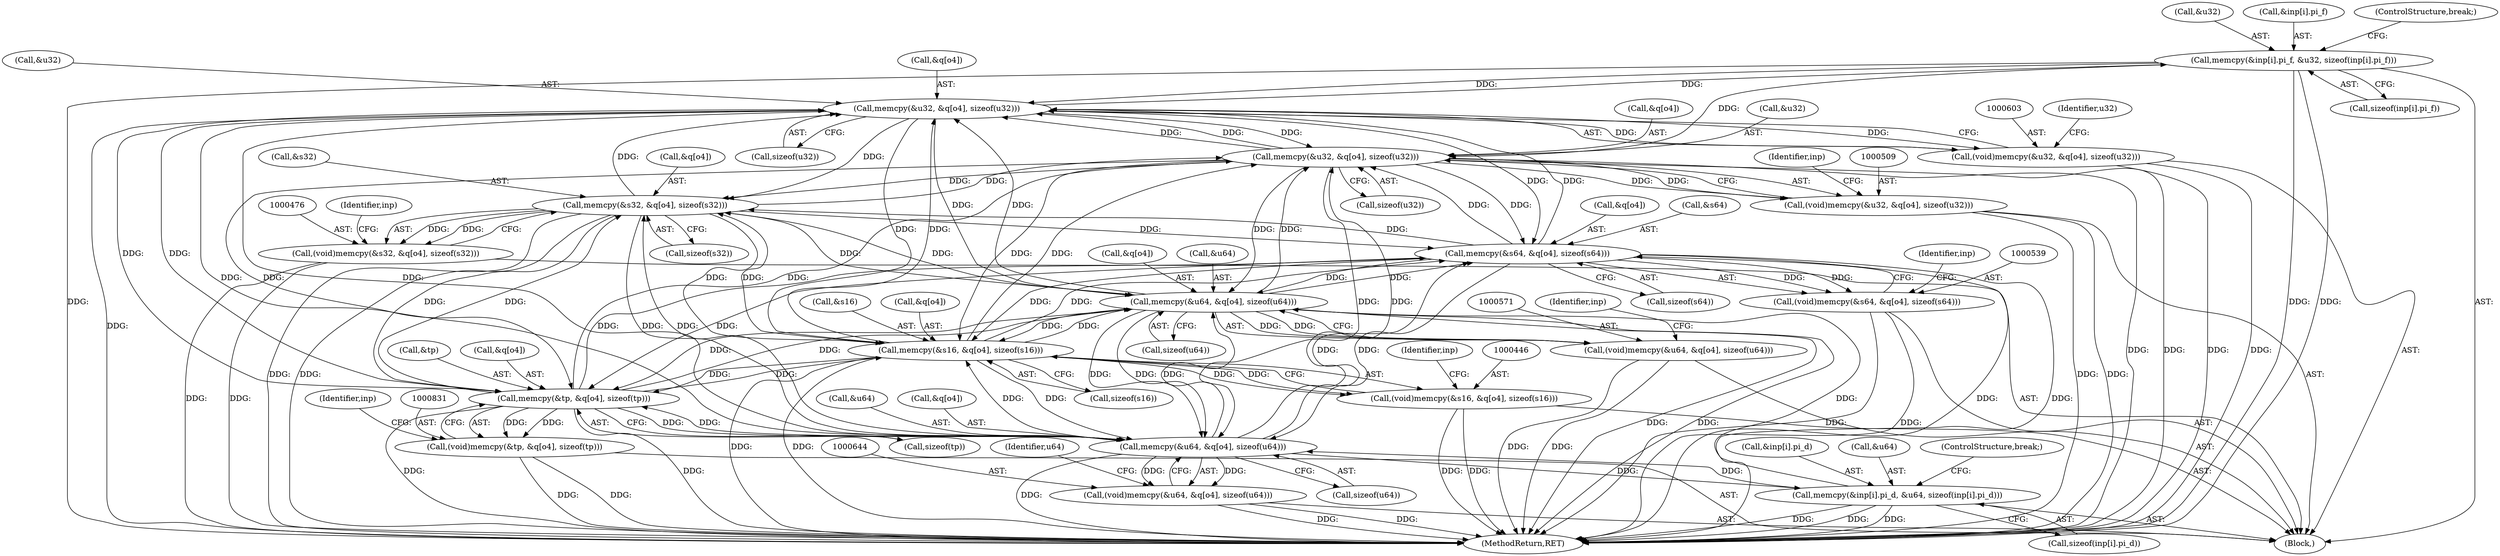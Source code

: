 digraph "0_php-src_0641e56be1af003aa02c7c6b0184466540637233@API" {
"1000617" [label="(Call,memcpy(&inp[i].pi_f, &u32, sizeof(inp[i].pi_f)))"];
"1000604" [label="(Call,memcpy(&u32, &q[o4], sizeof(u32)))"];
"1000510" [label="(Call,memcpy(&u32, &q[o4], sizeof(u32)))"];
"1000617" [label="(Call,memcpy(&inp[i].pi_f, &u32, sizeof(inp[i].pi_f)))"];
"1000477" [label="(Call,memcpy(&s32, &q[o4], sizeof(s32)))"];
"1000540" [label="(Call,memcpy(&s64, &q[o4], sizeof(s64)))"];
"1000572" [label="(Call,memcpy(&u64, &q[o4], sizeof(u64)))"];
"1000660" [label="(Call,memcpy(&inp[i].pi_d, &u64, sizeof(inp[i].pi_d)))"];
"1000645" [label="(Call,memcpy(&u64, &q[o4], sizeof(u64)))"];
"1000832" [label="(Call,memcpy(&tp, &q[o4], sizeof(tp)))"];
"1000447" [label="(Call,memcpy(&s16, &q[o4], sizeof(s16)))"];
"1000445" [label="(Call,(void)memcpy(&s16, &q[o4], sizeof(s16)))"];
"1000475" [label="(Call,(void)memcpy(&s32, &q[o4], sizeof(s32)))"];
"1000538" [label="(Call,(void)memcpy(&s64, &q[o4], sizeof(s64)))"];
"1000570" [label="(Call,(void)memcpy(&u64, &q[o4], sizeof(u64)))"];
"1000602" [label="(Call,(void)memcpy(&u32, &q[o4], sizeof(u32)))"];
"1000643" [label="(Call,(void)memcpy(&u64, &q[o4], sizeof(u64)))"];
"1000830" [label="(Call,(void)memcpy(&tp, &q[o4], sizeof(tp)))"];
"1000508" [label="(Call,(void)memcpy(&u32, &q[o4], sizeof(u32)))"];
"1000573" [label="(Call,&u64)"];
"1000540" [label="(Call,memcpy(&s64, &q[o4], sizeof(s64)))"];
"1000652" [label="(Call,sizeof(u64))"];
"1000489" [label="(Identifier,inp)"];
"1000508" [label="(Call,(void)memcpy(&u32, &q[o4], sizeof(u32)))"];
"1000575" [label="(Call,&q[o4])"];
"1000660" [label="(Call,memcpy(&inp[i].pi_d, &u64, sizeof(inp[i].pi_d)))"];
"1000547" [label="(Call,sizeof(s64))"];
"1000832" [label="(Call,memcpy(&tp, &q[o4], sizeof(tp)))"];
"1000617" [label="(Call,memcpy(&inp[i].pi_f, &u32, sizeof(inp[i].pi_f)))"];
"1000604" [label="(Call,memcpy(&u32, &q[o4], sizeof(u32)))"];
"1000614" [label="(Identifier,u32)"];
"1000579" [label="(Call,sizeof(u64))"];
"1000839" [label="(Call,sizeof(tp))"];
"1000543" [label="(Call,&q[o4])"];
"1000570" [label="(Call,(void)memcpy(&u64, &q[o4], sizeof(u64)))"];
"1000510" [label="(Call,memcpy(&u32, &q[o4], sizeof(u32)))"];
"1000624" [label="(Call,&u32)"];
"1000830" [label="(Call,(void)memcpy(&tp, &q[o4], sizeof(tp)))"];
"1000833" [label="(Call,&tp)"];
"1000667" [label="(Call,&u64)"];
"1000445" [label="(Call,(void)memcpy(&s16, &q[o4], sizeof(s16)))"];
"1000572" [label="(Call,memcpy(&u64, &q[o4], sizeof(u64)))"];
"1000646" [label="(Call,&u64)"];
"1000643" [label="(Call,(void)memcpy(&u64, &q[o4], sizeof(u64)))"];
"1000611" [label="(Call,sizeof(u32))"];
"1000844" [label="(Identifier,inp)"];
"1000883" [label="(MethodReturn,RET)"];
"1000669" [label="(Call,sizeof(inp[i].pi_d))"];
"1000675" [label="(ControlStructure,break;)"];
"1000480" [label="(Call,&q[o4])"];
"1000522" [label="(Identifier,inp)"];
"1000655" [label="(Identifier,u64)"];
"1000835" [label="(Call,&q[o4])"];
"1000478" [label="(Call,&s32)"];
"1000511" [label="(Call,&u32)"];
"1000626" [label="(Call,sizeof(inp[i].pi_f))"];
"1000618" [label="(Call,&inp[i].pi_f)"];
"1000477" [label="(Call,memcpy(&s32, &q[o4], sizeof(s32)))"];
"1000645" [label="(Call,memcpy(&u64, &q[o4], sizeof(u64)))"];
"1000459" [label="(Identifier,inp)"];
"1000517" [label="(Call,sizeof(u32))"];
"1000454" [label="(Call,sizeof(s16))"];
"1000552" [label="(Identifier,inp)"];
"1000450" [label="(Call,&q[o4])"];
"1000447" [label="(Call,memcpy(&s16, &q[o4], sizeof(s16)))"];
"1000538" [label="(Call,(void)memcpy(&s64, &q[o4], sizeof(s64)))"];
"1000632" [label="(ControlStructure,break;)"];
"1000661" [label="(Call,&inp[i].pi_d)"];
"1000607" [label="(Call,&q[o4])"];
"1000605" [label="(Call,&u32)"];
"1000648" [label="(Call,&q[o4])"];
"1000475" [label="(Call,(void)memcpy(&s32, &q[o4], sizeof(s32)))"];
"1000584" [label="(Identifier,inp)"];
"1000431" [label="(Block,)"];
"1000484" [label="(Call,sizeof(s32))"];
"1000541" [label="(Call,&s64)"];
"1000513" [label="(Call,&q[o4])"];
"1000602" [label="(Call,(void)memcpy(&u32, &q[o4], sizeof(u32)))"];
"1000448" [label="(Call,&s16)"];
"1000617" -> "1000431"  [label="AST: "];
"1000617" -> "1000626"  [label="CFG: "];
"1000618" -> "1000617"  [label="AST: "];
"1000624" -> "1000617"  [label="AST: "];
"1000626" -> "1000617"  [label="AST: "];
"1000632" -> "1000617"  [label="CFG: "];
"1000617" -> "1000883"  [label="DDG: "];
"1000617" -> "1000883"  [label="DDG: "];
"1000617" -> "1000883"  [label="DDG: "];
"1000617" -> "1000510"  [label="DDG: "];
"1000617" -> "1000604"  [label="DDG: "];
"1000604" -> "1000617"  [label="DDG: "];
"1000604" -> "1000602"  [label="AST: "];
"1000604" -> "1000611"  [label="CFG: "];
"1000605" -> "1000604"  [label="AST: "];
"1000607" -> "1000604"  [label="AST: "];
"1000611" -> "1000604"  [label="AST: "];
"1000602" -> "1000604"  [label="CFG: "];
"1000604" -> "1000883"  [label="DDG: "];
"1000604" -> "1000447"  [label="DDG: "];
"1000604" -> "1000477"  [label="DDG: "];
"1000604" -> "1000510"  [label="DDG: "];
"1000604" -> "1000540"  [label="DDG: "];
"1000604" -> "1000572"  [label="DDG: "];
"1000604" -> "1000602"  [label="DDG: "];
"1000604" -> "1000602"  [label="DDG: "];
"1000510" -> "1000604"  [label="DDG: "];
"1000510" -> "1000604"  [label="DDG: "];
"1000477" -> "1000604"  [label="DDG: "];
"1000540" -> "1000604"  [label="DDG: "];
"1000572" -> "1000604"  [label="DDG: "];
"1000645" -> "1000604"  [label="DDG: "];
"1000832" -> "1000604"  [label="DDG: "];
"1000447" -> "1000604"  [label="DDG: "];
"1000604" -> "1000645"  [label="DDG: "];
"1000604" -> "1000832"  [label="DDG: "];
"1000510" -> "1000508"  [label="AST: "];
"1000510" -> "1000517"  [label="CFG: "];
"1000511" -> "1000510"  [label="AST: "];
"1000513" -> "1000510"  [label="AST: "];
"1000517" -> "1000510"  [label="AST: "];
"1000508" -> "1000510"  [label="CFG: "];
"1000510" -> "1000883"  [label="DDG: "];
"1000510" -> "1000883"  [label="DDG: "];
"1000510" -> "1000447"  [label="DDG: "];
"1000510" -> "1000477"  [label="DDG: "];
"1000510" -> "1000508"  [label="DDG: "];
"1000510" -> "1000508"  [label="DDG: "];
"1000477" -> "1000510"  [label="DDG: "];
"1000540" -> "1000510"  [label="DDG: "];
"1000572" -> "1000510"  [label="DDG: "];
"1000645" -> "1000510"  [label="DDG: "];
"1000832" -> "1000510"  [label="DDG: "];
"1000447" -> "1000510"  [label="DDG: "];
"1000510" -> "1000540"  [label="DDG: "];
"1000510" -> "1000572"  [label="DDG: "];
"1000510" -> "1000645"  [label="DDG: "];
"1000510" -> "1000832"  [label="DDG: "];
"1000477" -> "1000475"  [label="AST: "];
"1000477" -> "1000484"  [label="CFG: "];
"1000478" -> "1000477"  [label="AST: "];
"1000480" -> "1000477"  [label="AST: "];
"1000484" -> "1000477"  [label="AST: "];
"1000475" -> "1000477"  [label="CFG: "];
"1000477" -> "1000883"  [label="DDG: "];
"1000477" -> "1000883"  [label="DDG: "];
"1000477" -> "1000447"  [label="DDG: "];
"1000477" -> "1000475"  [label="DDG: "];
"1000477" -> "1000475"  [label="DDG: "];
"1000540" -> "1000477"  [label="DDG: "];
"1000572" -> "1000477"  [label="DDG: "];
"1000645" -> "1000477"  [label="DDG: "];
"1000832" -> "1000477"  [label="DDG: "];
"1000447" -> "1000477"  [label="DDG: "];
"1000477" -> "1000540"  [label="DDG: "];
"1000477" -> "1000572"  [label="DDG: "];
"1000477" -> "1000645"  [label="DDG: "];
"1000477" -> "1000832"  [label="DDG: "];
"1000540" -> "1000538"  [label="AST: "];
"1000540" -> "1000547"  [label="CFG: "];
"1000541" -> "1000540"  [label="AST: "];
"1000543" -> "1000540"  [label="AST: "];
"1000547" -> "1000540"  [label="AST: "];
"1000538" -> "1000540"  [label="CFG: "];
"1000540" -> "1000883"  [label="DDG: "];
"1000540" -> "1000883"  [label="DDG: "];
"1000540" -> "1000447"  [label="DDG: "];
"1000540" -> "1000538"  [label="DDG: "];
"1000540" -> "1000538"  [label="DDG: "];
"1000572" -> "1000540"  [label="DDG: "];
"1000645" -> "1000540"  [label="DDG: "];
"1000832" -> "1000540"  [label="DDG: "];
"1000447" -> "1000540"  [label="DDG: "];
"1000540" -> "1000572"  [label="DDG: "];
"1000540" -> "1000645"  [label="DDG: "];
"1000540" -> "1000832"  [label="DDG: "];
"1000572" -> "1000570"  [label="AST: "];
"1000572" -> "1000579"  [label="CFG: "];
"1000573" -> "1000572"  [label="AST: "];
"1000575" -> "1000572"  [label="AST: "];
"1000579" -> "1000572"  [label="AST: "];
"1000570" -> "1000572"  [label="CFG: "];
"1000572" -> "1000883"  [label="DDG: "];
"1000572" -> "1000883"  [label="DDG: "];
"1000572" -> "1000447"  [label="DDG: "];
"1000572" -> "1000570"  [label="DDG: "];
"1000572" -> "1000570"  [label="DDG: "];
"1000660" -> "1000572"  [label="DDG: "];
"1000645" -> "1000572"  [label="DDG: "];
"1000832" -> "1000572"  [label="DDG: "];
"1000447" -> "1000572"  [label="DDG: "];
"1000572" -> "1000645"  [label="DDG: "];
"1000572" -> "1000645"  [label="DDG: "];
"1000572" -> "1000832"  [label="DDG: "];
"1000660" -> "1000431"  [label="AST: "];
"1000660" -> "1000669"  [label="CFG: "];
"1000661" -> "1000660"  [label="AST: "];
"1000667" -> "1000660"  [label="AST: "];
"1000669" -> "1000660"  [label="AST: "];
"1000675" -> "1000660"  [label="CFG: "];
"1000660" -> "1000883"  [label="DDG: "];
"1000660" -> "1000883"  [label="DDG: "];
"1000660" -> "1000883"  [label="DDG: "];
"1000660" -> "1000645"  [label="DDG: "];
"1000645" -> "1000660"  [label="DDG: "];
"1000645" -> "1000643"  [label="AST: "];
"1000645" -> "1000652"  [label="CFG: "];
"1000646" -> "1000645"  [label="AST: "];
"1000648" -> "1000645"  [label="AST: "];
"1000652" -> "1000645"  [label="AST: "];
"1000643" -> "1000645"  [label="CFG: "];
"1000645" -> "1000883"  [label="DDG: "];
"1000645" -> "1000447"  [label="DDG: "];
"1000645" -> "1000643"  [label="DDG: "];
"1000645" -> "1000643"  [label="DDG: "];
"1000832" -> "1000645"  [label="DDG: "];
"1000447" -> "1000645"  [label="DDG: "];
"1000645" -> "1000832"  [label="DDG: "];
"1000832" -> "1000830"  [label="AST: "];
"1000832" -> "1000839"  [label="CFG: "];
"1000833" -> "1000832"  [label="AST: "];
"1000835" -> "1000832"  [label="AST: "];
"1000839" -> "1000832"  [label="AST: "];
"1000830" -> "1000832"  [label="CFG: "];
"1000832" -> "1000883"  [label="DDG: "];
"1000832" -> "1000883"  [label="DDG: "];
"1000832" -> "1000447"  [label="DDG: "];
"1000832" -> "1000830"  [label="DDG: "];
"1000832" -> "1000830"  [label="DDG: "];
"1000447" -> "1000832"  [label="DDG: "];
"1000447" -> "1000445"  [label="AST: "];
"1000447" -> "1000454"  [label="CFG: "];
"1000448" -> "1000447"  [label="AST: "];
"1000450" -> "1000447"  [label="AST: "];
"1000454" -> "1000447"  [label="AST: "];
"1000445" -> "1000447"  [label="CFG: "];
"1000447" -> "1000883"  [label="DDG: "];
"1000447" -> "1000883"  [label="DDG: "];
"1000447" -> "1000445"  [label="DDG: "];
"1000447" -> "1000445"  [label="DDG: "];
"1000445" -> "1000431"  [label="AST: "];
"1000446" -> "1000445"  [label="AST: "];
"1000459" -> "1000445"  [label="CFG: "];
"1000445" -> "1000883"  [label="DDG: "];
"1000445" -> "1000883"  [label="DDG: "];
"1000475" -> "1000431"  [label="AST: "];
"1000476" -> "1000475"  [label="AST: "];
"1000489" -> "1000475"  [label="CFG: "];
"1000475" -> "1000883"  [label="DDG: "];
"1000475" -> "1000883"  [label="DDG: "];
"1000538" -> "1000431"  [label="AST: "];
"1000539" -> "1000538"  [label="AST: "];
"1000552" -> "1000538"  [label="CFG: "];
"1000538" -> "1000883"  [label="DDG: "];
"1000538" -> "1000883"  [label="DDG: "];
"1000570" -> "1000431"  [label="AST: "];
"1000571" -> "1000570"  [label="AST: "];
"1000584" -> "1000570"  [label="CFG: "];
"1000570" -> "1000883"  [label="DDG: "];
"1000570" -> "1000883"  [label="DDG: "];
"1000602" -> "1000431"  [label="AST: "];
"1000603" -> "1000602"  [label="AST: "];
"1000614" -> "1000602"  [label="CFG: "];
"1000602" -> "1000883"  [label="DDG: "];
"1000602" -> "1000883"  [label="DDG: "];
"1000643" -> "1000431"  [label="AST: "];
"1000644" -> "1000643"  [label="AST: "];
"1000655" -> "1000643"  [label="CFG: "];
"1000643" -> "1000883"  [label="DDG: "];
"1000643" -> "1000883"  [label="DDG: "];
"1000830" -> "1000431"  [label="AST: "];
"1000831" -> "1000830"  [label="AST: "];
"1000844" -> "1000830"  [label="CFG: "];
"1000830" -> "1000883"  [label="DDG: "];
"1000830" -> "1000883"  [label="DDG: "];
"1000508" -> "1000431"  [label="AST: "];
"1000509" -> "1000508"  [label="AST: "];
"1000522" -> "1000508"  [label="CFG: "];
"1000508" -> "1000883"  [label="DDG: "];
"1000508" -> "1000883"  [label="DDG: "];
}
